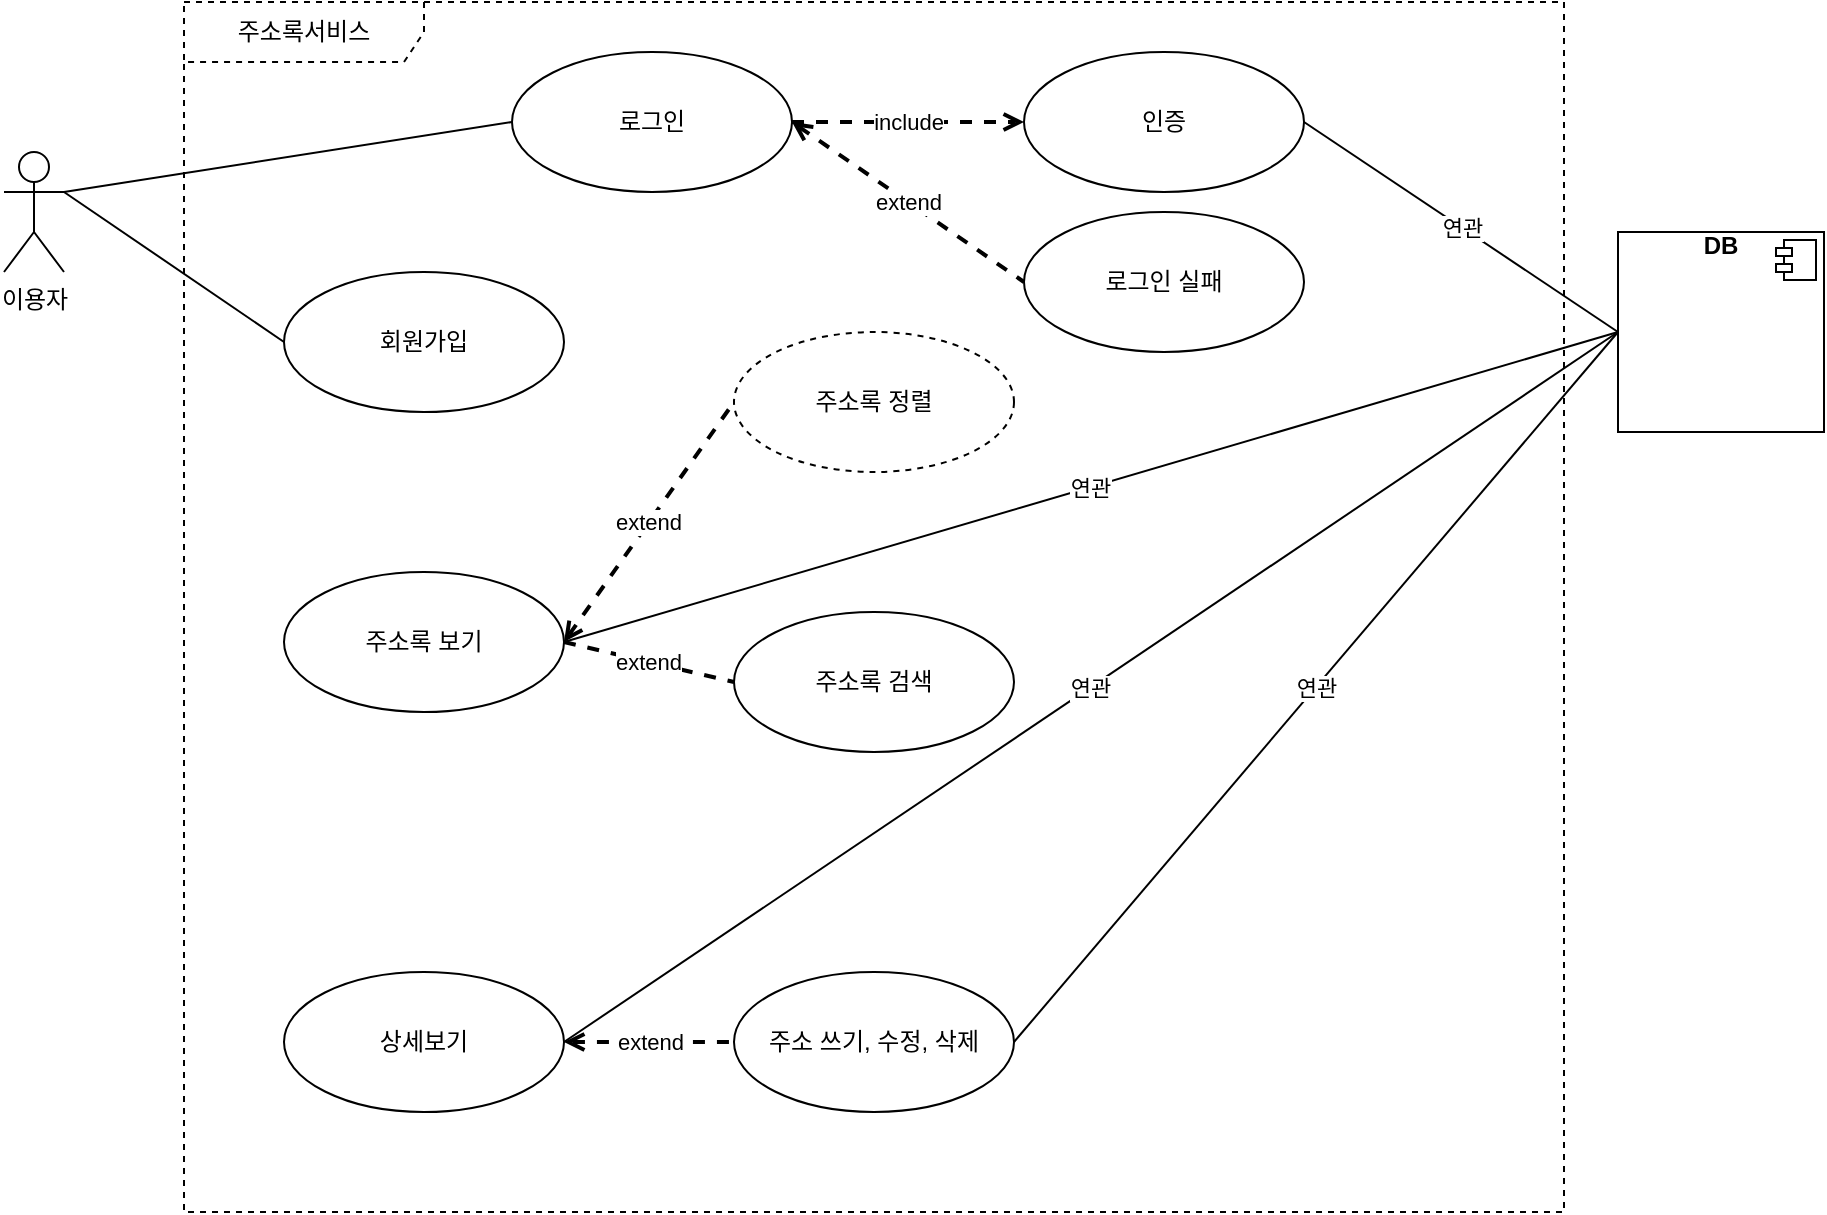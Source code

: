 <mxfile version="20.0.4" type="github">
  <diagram id="cMMd27gFOyTgDjJ5JNb2" name="Page-1">
    <mxGraphModel dx="1296" dy="725" grid="1" gridSize="10" guides="1" tooltips="1" connect="1" arrows="1" fold="1" page="1" pageScale="1" pageWidth="827" pageHeight="1169" math="0" shadow="0">
      <root>
        <object label="" 주소록테스트="" id="0">
          <mxCell />
        </object>
        <mxCell id="1" parent="0" />
        <mxCell id="9e5c2mYN0HflrSy3UmO6-2" value="주소록서비스" style="shape=umlFrame;whiteSpace=wrap;html=1;width=120;height=30;dashed=1;" vertex="1" parent="1">
          <mxGeometry x="110" y="55" width="690" height="605" as="geometry" />
        </mxCell>
        <mxCell id="9e5c2mYN0HflrSy3UmO6-3" value="이용자" style="shape=umlActor;verticalLabelPosition=bottom;verticalAlign=top;html=1;" vertex="1" parent="1">
          <mxGeometry x="20" y="130" width="30" height="60" as="geometry" />
        </mxCell>
        <mxCell id="9e5c2mYN0HflrSy3UmO6-6" value="로그인" style="ellipse;whiteSpace=wrap;html=1;" vertex="1" parent="1">
          <mxGeometry x="274" y="80" width="140" height="70" as="geometry" />
        </mxCell>
        <mxCell id="9e5c2mYN0HflrSy3UmO6-7" value="회원가입" style="ellipse;whiteSpace=wrap;html=1;" vertex="1" parent="1">
          <mxGeometry x="160" y="190" width="140" height="70" as="geometry" />
        </mxCell>
        <mxCell id="9e5c2mYN0HflrSy3UmO6-8" value="주소록 보기" style="ellipse;whiteSpace=wrap;html=1;" vertex="1" parent="1">
          <mxGeometry x="160" y="340" width="140" height="70" as="geometry" />
        </mxCell>
        <mxCell id="9e5c2mYN0HflrSy3UmO6-9" value="인증" style="ellipse;whiteSpace=wrap;html=1;" vertex="1" parent="1">
          <mxGeometry x="530" y="80" width="140" height="70" as="geometry" />
        </mxCell>
        <mxCell id="9e5c2mYN0HflrSy3UmO6-10" value="로그인 실패" style="ellipse;whiteSpace=wrap;html=1;" vertex="1" parent="1">
          <mxGeometry x="530" y="160" width="140" height="70" as="geometry" />
        </mxCell>
        <mxCell id="9e5c2mYN0HflrSy3UmO6-11" value="상세보기" style="ellipse;whiteSpace=wrap;html=1;" vertex="1" parent="1">
          <mxGeometry x="160" y="540" width="140" height="70" as="geometry" />
        </mxCell>
        <mxCell id="9e5c2mYN0HflrSy3UmO6-12" value="" style="endArrow=none;html=1;rounded=0;exitX=1;exitY=0.333;exitDx=0;exitDy=0;exitPerimeter=0;entryX=0;entryY=0.5;entryDx=0;entryDy=0;" edge="1" parent="1" source="9e5c2mYN0HflrSy3UmO6-3" target="9e5c2mYN0HflrSy3UmO6-6">
          <mxGeometry width="50" height="50" relative="1" as="geometry">
            <mxPoint x="110" y="170" as="sourcePoint" />
            <mxPoint x="343" y="120" as="targetPoint" />
          </mxGeometry>
        </mxCell>
        <mxCell id="9e5c2mYN0HflrSy3UmO6-13" value="" style="endArrow=none;html=1;rounded=0;entryX=0;entryY=0.5;entryDx=0;entryDy=0;exitX=1;exitY=0.333;exitDx=0;exitDy=0;exitPerimeter=0;" edge="1" parent="1" source="9e5c2mYN0HflrSy3UmO6-3" target="9e5c2mYN0HflrSy3UmO6-7">
          <mxGeometry width="50" height="50" relative="1" as="geometry">
            <mxPoint x="110" y="170" as="sourcePoint" />
            <mxPoint x="160" y="120" as="targetPoint" />
          </mxGeometry>
        </mxCell>
        <mxCell id="9e5c2mYN0HflrSy3UmO6-15" value="&lt;b&gt;DB&lt;/b&gt;" style="align=center;overflow=fill;html=1;dropTarget=0;" vertex="1" parent="1">
          <mxGeometry x="827" y="170" width="103" height="100" as="geometry" />
        </mxCell>
        <mxCell id="9e5c2mYN0HflrSy3UmO6-16" value="" style="shape=component;jettyWidth=8;jettyHeight=4;" vertex="1" parent="9e5c2mYN0HflrSy3UmO6-15">
          <mxGeometry x="1" width="20" height="20" relative="1" as="geometry">
            <mxPoint x="-24" y="4" as="offset" />
          </mxGeometry>
        </mxCell>
        <mxCell id="9e5c2mYN0HflrSy3UmO6-17" value="연관" style="endArrow=none;html=1;rounded=0;exitX=1;exitY=0.5;exitDx=0;exitDy=0;entryX=0;entryY=0.5;entryDx=0;entryDy=0;" edge="1" parent="1" source="9e5c2mYN0HflrSy3UmO6-9" target="9e5c2mYN0HflrSy3UmO6-15">
          <mxGeometry width="50" height="50" relative="1" as="geometry">
            <mxPoint x="710" y="240" as="sourcePoint" />
            <mxPoint x="760" y="190" as="targetPoint" />
          </mxGeometry>
        </mxCell>
        <mxCell id="9e5c2mYN0HflrSy3UmO6-18" value="연관" style="endArrow=none;html=1;rounded=0;exitX=1;exitY=0.5;exitDx=0;exitDy=0;entryX=0;entryY=0.5;entryDx=0;entryDy=0;" edge="1" parent="1" source="9e5c2mYN0HflrSy3UmO6-8" target="9e5c2mYN0HflrSy3UmO6-15">
          <mxGeometry width="50" height="50" relative="1" as="geometry">
            <mxPoint x="650.0" y="115" as="sourcePoint" />
            <mxPoint x="760" y="190" as="targetPoint" />
          </mxGeometry>
        </mxCell>
        <mxCell id="9e5c2mYN0HflrSy3UmO6-19" value="연관" style="endArrow=none;html=1;rounded=0;exitX=1;exitY=0.5;exitDx=0;exitDy=0;entryX=0;entryY=0.5;entryDx=0;entryDy=0;" edge="1" parent="1" source="9e5c2mYN0HflrSy3UmO6-11" target="9e5c2mYN0HflrSy3UmO6-15">
          <mxGeometry width="50" height="50" relative="1" as="geometry">
            <mxPoint x="340.0" y="345" as="sourcePoint" />
            <mxPoint x="760" y="190" as="targetPoint" />
          </mxGeometry>
        </mxCell>
        <mxCell id="fr9KwJZ1ldK8bpOHa-NQ-1" value="include" style="endArrow=open;dashed=1;html=1;strokeWidth=2;rounded=0;entryX=0;entryY=0.5;entryDx=0;entryDy=0;exitX=1;exitY=0.5;exitDx=0;exitDy=0;endFill=0;" edge="1" parent="1" source="9e5c2mYN0HflrSy3UmO6-6" target="9e5c2mYN0HflrSy3UmO6-9">
          <mxGeometry width="50" height="50" relative="1" as="geometry">
            <mxPoint x="370" y="280" as="sourcePoint" />
            <mxPoint x="420" y="230" as="targetPoint" />
          </mxGeometry>
        </mxCell>
        <mxCell id="fr9KwJZ1ldK8bpOHa-NQ-3" value="extend" style="endArrow=none;html=1;rounded=0;dashed=1;entryX=0;entryY=0.5;entryDx=0;entryDy=0;startArrow=open;startFill=0;exitX=1;exitY=0.5;exitDx=0;exitDy=0;strokeWidth=2;" edge="1" parent="1" source="9e5c2mYN0HflrSy3UmO6-6" target="9e5c2mYN0HflrSy3UmO6-10">
          <mxGeometry width="50" height="50" relative="1" as="geometry">
            <mxPoint x="420" y="120" as="sourcePoint" />
            <mxPoint x="460" y="220" as="targetPoint" />
          </mxGeometry>
        </mxCell>
        <mxCell id="fr9KwJZ1ldK8bpOHa-NQ-4" value="주소록 정렬" style="ellipse;whiteSpace=wrap;html=1;dashed=1;" vertex="1" parent="1">
          <mxGeometry x="385" y="220" width="140" height="70" as="geometry" />
        </mxCell>
        <mxCell id="fr9KwJZ1ldK8bpOHa-NQ-5" value="extend" style="endArrow=none;dashed=1;html=1;rounded=0;strokeWidth=2;entryX=0;entryY=0.5;entryDx=0;entryDy=0;exitX=1;exitY=0.5;exitDx=0;exitDy=0;" edge="1" parent="1" source="9e5c2mYN0HflrSy3UmO6-8" target="fr9KwJZ1ldK8bpOHa-NQ-7">
          <mxGeometry width="50" height="50" relative="1" as="geometry">
            <mxPoint x="330" y="340" as="sourcePoint" />
            <mxPoint x="690" y="460" as="targetPoint" />
          </mxGeometry>
        </mxCell>
        <mxCell id="fr9KwJZ1ldK8bpOHa-NQ-6" value="extend" style="endArrow=none;dashed=1;html=1;rounded=0;strokeWidth=2;entryX=0;entryY=0.5;entryDx=0;entryDy=0;exitX=1;exitY=0.5;exitDx=0;exitDy=0;startArrow=open;startFill=0;" edge="1" parent="1" source="9e5c2mYN0HflrSy3UmO6-8" target="fr9KwJZ1ldK8bpOHa-NQ-4">
          <mxGeometry width="50" height="50" relative="1" as="geometry">
            <mxPoint x="640" y="240" as="sourcePoint" />
            <mxPoint x="690" y="190" as="targetPoint" />
          </mxGeometry>
        </mxCell>
        <mxCell id="fr9KwJZ1ldK8bpOHa-NQ-7" value="주소록 검색" style="ellipse;whiteSpace=wrap;html=1;" vertex="1" parent="1">
          <mxGeometry x="385" y="360" width="140" height="70" as="geometry" />
        </mxCell>
        <mxCell id="fr9KwJZ1ldK8bpOHa-NQ-8" value="주소 쓰기, 수정, 삭제" style="ellipse;whiteSpace=wrap;html=1;" vertex="1" parent="1">
          <mxGeometry x="385" y="540" width="140" height="70" as="geometry" />
        </mxCell>
        <mxCell id="fr9KwJZ1ldK8bpOHa-NQ-13" value="연관" style="endArrow=none;html=1;rounded=0;exitX=1;exitY=0.5;exitDx=0;exitDy=0;entryX=0;entryY=0.5;entryDx=0;entryDy=0;" edge="1" parent="1" source="fr9KwJZ1ldK8bpOHa-NQ-8" target="9e5c2mYN0HflrSy3UmO6-15">
          <mxGeometry width="50" height="50" relative="1" as="geometry">
            <mxPoint x="340.0" y="385" as="sourcePoint" />
            <mxPoint x="830" y="300" as="targetPoint" />
          </mxGeometry>
        </mxCell>
        <mxCell id="fr9KwJZ1ldK8bpOHa-NQ-14" value="extend" style="endArrow=none;html=1;rounded=0;dashed=1;entryX=0;entryY=0.5;entryDx=0;entryDy=0;startArrow=open;startFill=0;exitX=1;exitY=0.5;exitDx=0;exitDy=0;strokeWidth=2;" edge="1" parent="1" source="9e5c2mYN0HflrSy3UmO6-11" target="fr9KwJZ1ldK8bpOHa-NQ-8">
          <mxGeometry width="50" height="50" relative="1" as="geometry">
            <mxPoint x="264" y="460" as="sourcePoint" />
            <mxPoint x="380" y="540" as="targetPoint" />
          </mxGeometry>
        </mxCell>
      </root>
    </mxGraphModel>
  </diagram>
</mxfile>
